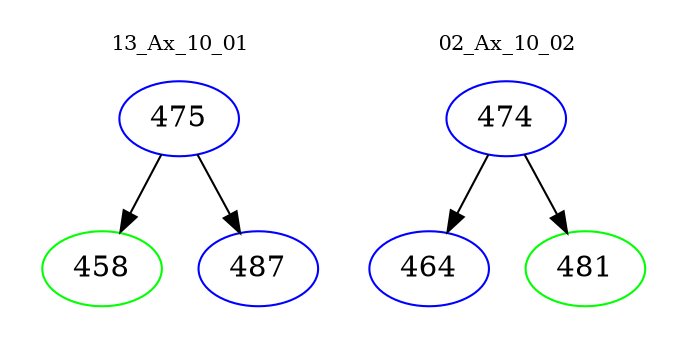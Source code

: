 digraph{
subgraph cluster_0 {
color = white
label = "13_Ax_10_01";
fontsize=10;
T0_475 [label="475", color="blue"]
T0_475 -> T0_458 [color="black"]
T0_458 [label="458", color="green"]
T0_475 -> T0_487 [color="black"]
T0_487 [label="487", color="blue"]
}
subgraph cluster_1 {
color = white
label = "02_Ax_10_02";
fontsize=10;
T1_474 [label="474", color="blue"]
T1_474 -> T1_464 [color="black"]
T1_464 [label="464", color="blue"]
T1_474 -> T1_481 [color="black"]
T1_481 [label="481", color="green"]
}
}
